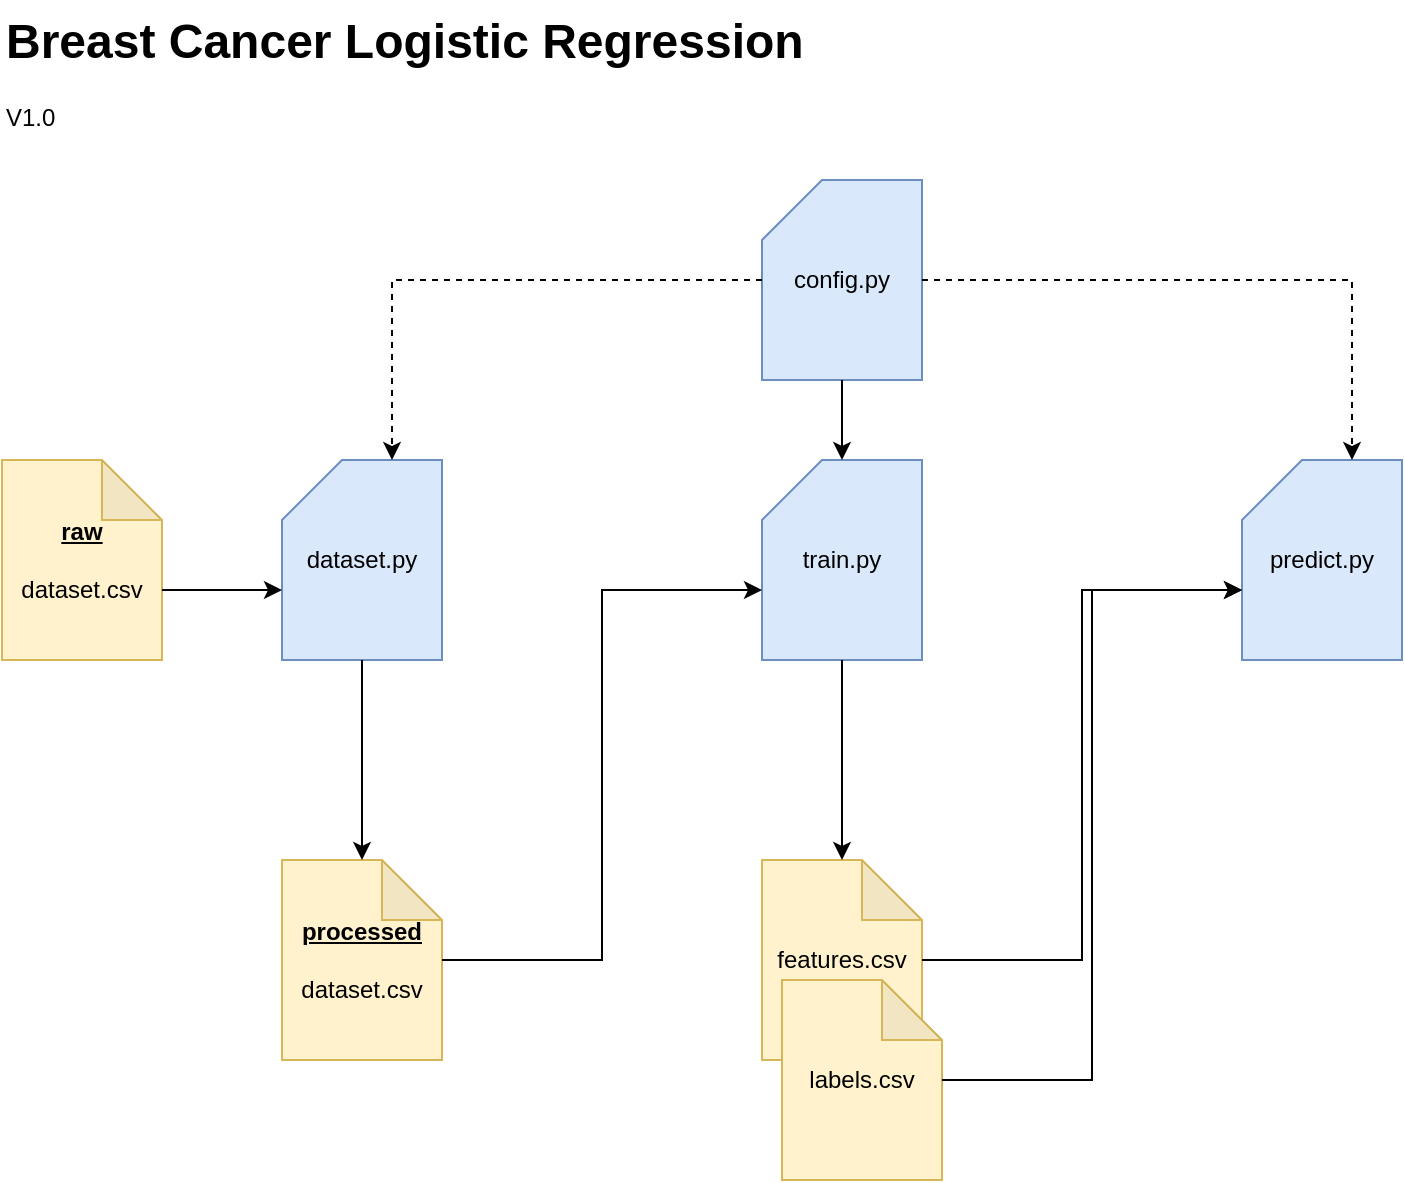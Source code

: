 <mxfile version="26.3.0">
  <diagram name="Page-1" id="hHDLkaQhNVcHMfT9jPDv">
    <mxGraphModel dx="2466" dy="1083" grid="0" gridSize="10" guides="1" tooltips="1" connect="1" arrows="1" fold="1" page="0" pageScale="1" pageWidth="850" pageHeight="1100" math="0" shadow="0">
      <root>
        <mxCell id="0" />
        <mxCell id="1" parent="0" />
        <mxCell id="HJAyGsS-pWRoyyL0FPiN-1" value="&lt;div&gt;config.py&lt;/div&gt;" style="shape=card;whiteSpace=wrap;html=1;fillColor=#dae8fc;strokeColor=#6c8ebf;" vertex="1" parent="1">
          <mxGeometry x="360" y="140" width="80" height="100" as="geometry" />
        </mxCell>
        <mxCell id="HJAyGsS-pWRoyyL0FPiN-2" value="&lt;div&gt;dataset.py&lt;/div&gt;" style="shape=card;whiteSpace=wrap;html=1;fillColor=#dae8fc;strokeColor=#6c8ebf;" vertex="1" parent="1">
          <mxGeometry x="120" y="280" width="80" height="100" as="geometry" />
        </mxCell>
        <mxCell id="HJAyGsS-pWRoyyL0FPiN-3" value="predict.py" style="shape=card;whiteSpace=wrap;html=1;fillColor=#dae8fc;strokeColor=#6c8ebf;" vertex="1" parent="1">
          <mxGeometry x="600" y="280" width="80" height="100" as="geometry" />
        </mxCell>
        <mxCell id="HJAyGsS-pWRoyyL0FPiN-4" value="&lt;div&gt;&lt;b&gt;&lt;u&gt;processed&lt;br&gt;&lt;br&gt;&lt;/u&gt;&lt;/b&gt;&lt;/div&gt;&lt;div&gt;dataset.csv&lt;/div&gt;" style="shape=note;whiteSpace=wrap;html=1;backgroundOutline=1;darkOpacity=0.05;fillColor=#fff2cc;strokeColor=#d6b656;" vertex="1" parent="1">
          <mxGeometry x="120" y="480" width="80" height="100" as="geometry" />
        </mxCell>
        <mxCell id="HJAyGsS-pWRoyyL0FPiN-6" value="&lt;h1 style=&quot;margin-top: 0px;&quot;&gt;Breast Cancer Logistic Regression&lt;/h1&gt;&lt;p&gt;V1.0&lt;/p&gt;" style="text;html=1;whiteSpace=wrap;overflow=hidden;rounded=0;" vertex="1" parent="1">
          <mxGeometry x="-20" y="50" width="440" height="70" as="geometry" />
        </mxCell>
        <mxCell id="HJAyGsS-pWRoyyL0FPiN-7" value="train.py" style="shape=card;whiteSpace=wrap;html=1;fillColor=#dae8fc;strokeColor=#6c8ebf;" vertex="1" parent="1">
          <mxGeometry x="360" y="280" width="80" height="100" as="geometry" />
        </mxCell>
        <mxCell id="HJAyGsS-pWRoyyL0FPiN-9" style="edgeStyle=orthogonalEdgeStyle;rounded=0;orthogonalLoop=1;jettySize=auto;html=1;entryX=0.5;entryY=0;entryDx=0;entryDy=0;entryPerimeter=0;" edge="1" parent="1" source="HJAyGsS-pWRoyyL0FPiN-2" target="HJAyGsS-pWRoyyL0FPiN-4">
          <mxGeometry relative="1" as="geometry" />
        </mxCell>
        <mxCell id="HJAyGsS-pWRoyyL0FPiN-10" style="edgeStyle=orthogonalEdgeStyle;rounded=0;orthogonalLoop=1;jettySize=auto;html=1;entryX=0;entryY=0;entryDx=55;entryDy=0;entryPerimeter=0;dashed=1;" edge="1" parent="1" source="HJAyGsS-pWRoyyL0FPiN-1" target="HJAyGsS-pWRoyyL0FPiN-2">
          <mxGeometry relative="1" as="geometry" />
        </mxCell>
        <mxCell id="HJAyGsS-pWRoyyL0FPiN-12" style="edgeStyle=orthogonalEdgeStyle;rounded=0;orthogonalLoop=1;jettySize=auto;html=1;entryX=0;entryY=0;entryDx=55;entryDy=0;entryPerimeter=0;dashed=1;" edge="1" parent="1" source="HJAyGsS-pWRoyyL0FPiN-1" target="HJAyGsS-pWRoyyL0FPiN-3">
          <mxGeometry relative="1" as="geometry" />
        </mxCell>
        <mxCell id="HJAyGsS-pWRoyyL0FPiN-15" style="edgeStyle=orthogonalEdgeStyle;rounded=0;orthogonalLoop=1;jettySize=auto;html=1;entryX=0;entryY=0;entryDx=0;entryDy=65;entryPerimeter=0;" edge="1" parent="1" source="HJAyGsS-pWRoyyL0FPiN-4" target="HJAyGsS-pWRoyyL0FPiN-7">
          <mxGeometry relative="1" as="geometry" />
        </mxCell>
        <mxCell id="HJAyGsS-pWRoyyL0FPiN-16" value="&lt;div&gt;features.csv&lt;/div&gt;" style="shape=note;whiteSpace=wrap;html=1;backgroundOutline=1;darkOpacity=0.05;fillColor=#fff2cc;strokeColor=#d6b656;" vertex="1" parent="1">
          <mxGeometry x="360" y="480" width="80" height="100" as="geometry" />
        </mxCell>
        <mxCell id="HJAyGsS-pWRoyyL0FPiN-17" style="edgeStyle=orthogonalEdgeStyle;rounded=0;orthogonalLoop=1;jettySize=auto;html=1;exitX=0.5;exitY=1;exitDx=0;exitDy=0;exitPerimeter=0;entryX=0.5;entryY=0;entryDx=0;entryDy=0;entryPerimeter=0;" edge="1" parent="1" source="HJAyGsS-pWRoyyL0FPiN-1" target="HJAyGsS-pWRoyyL0FPiN-7">
          <mxGeometry relative="1" as="geometry" />
        </mxCell>
        <mxCell id="HJAyGsS-pWRoyyL0FPiN-20" value="&lt;div&gt;&lt;b&gt;&lt;u&gt;raw&lt;br&gt;&lt;br&gt;&lt;/u&gt;&lt;/b&gt;&lt;/div&gt;&lt;div&gt;dataset.csv&lt;/div&gt;" style="shape=note;whiteSpace=wrap;html=1;backgroundOutline=1;darkOpacity=0.05;fillColor=#fff2cc;strokeColor=#d6b656;" vertex="1" parent="1">
          <mxGeometry x="-20" y="280" width="80" height="100" as="geometry" />
        </mxCell>
        <mxCell id="HJAyGsS-pWRoyyL0FPiN-22" style="edgeStyle=orthogonalEdgeStyle;rounded=0;orthogonalLoop=1;jettySize=auto;html=1;exitX=0;exitY=0;exitDx=80;exitDy=65;exitPerimeter=0;entryX=0;entryY=0;entryDx=0;entryDy=65;entryPerimeter=0;" edge="1" parent="1" source="HJAyGsS-pWRoyyL0FPiN-20" target="HJAyGsS-pWRoyyL0FPiN-2">
          <mxGeometry relative="1" as="geometry" />
        </mxCell>
        <mxCell id="HJAyGsS-pWRoyyL0FPiN-23" value="labels.csv" style="shape=note;whiteSpace=wrap;html=1;backgroundOutline=1;darkOpacity=0.05;fillColor=#fff2cc;strokeColor=#d6b656;" vertex="1" parent="1">
          <mxGeometry x="370" y="540" width="80" height="100" as="geometry" />
        </mxCell>
        <mxCell id="HJAyGsS-pWRoyyL0FPiN-25" style="edgeStyle=orthogonalEdgeStyle;rounded=0;orthogonalLoop=1;jettySize=auto;html=1;entryX=0.5;entryY=0;entryDx=0;entryDy=0;entryPerimeter=0;" edge="1" parent="1" source="HJAyGsS-pWRoyyL0FPiN-7" target="HJAyGsS-pWRoyyL0FPiN-16">
          <mxGeometry relative="1" as="geometry" />
        </mxCell>
        <mxCell id="HJAyGsS-pWRoyyL0FPiN-26" style="edgeStyle=orthogonalEdgeStyle;rounded=0;orthogonalLoop=1;jettySize=auto;html=1;entryX=0;entryY=0;entryDx=0;entryDy=65;entryPerimeter=0;" edge="1" parent="1" source="HJAyGsS-pWRoyyL0FPiN-16" target="HJAyGsS-pWRoyyL0FPiN-3">
          <mxGeometry relative="1" as="geometry" />
        </mxCell>
        <mxCell id="HJAyGsS-pWRoyyL0FPiN-27" style="edgeStyle=orthogonalEdgeStyle;rounded=0;orthogonalLoop=1;jettySize=auto;html=1;entryX=0;entryY=0;entryDx=0;entryDy=65;entryPerimeter=0;" edge="1" parent="1" source="HJAyGsS-pWRoyyL0FPiN-23" target="HJAyGsS-pWRoyyL0FPiN-3">
          <mxGeometry relative="1" as="geometry" />
        </mxCell>
      </root>
    </mxGraphModel>
  </diagram>
</mxfile>
